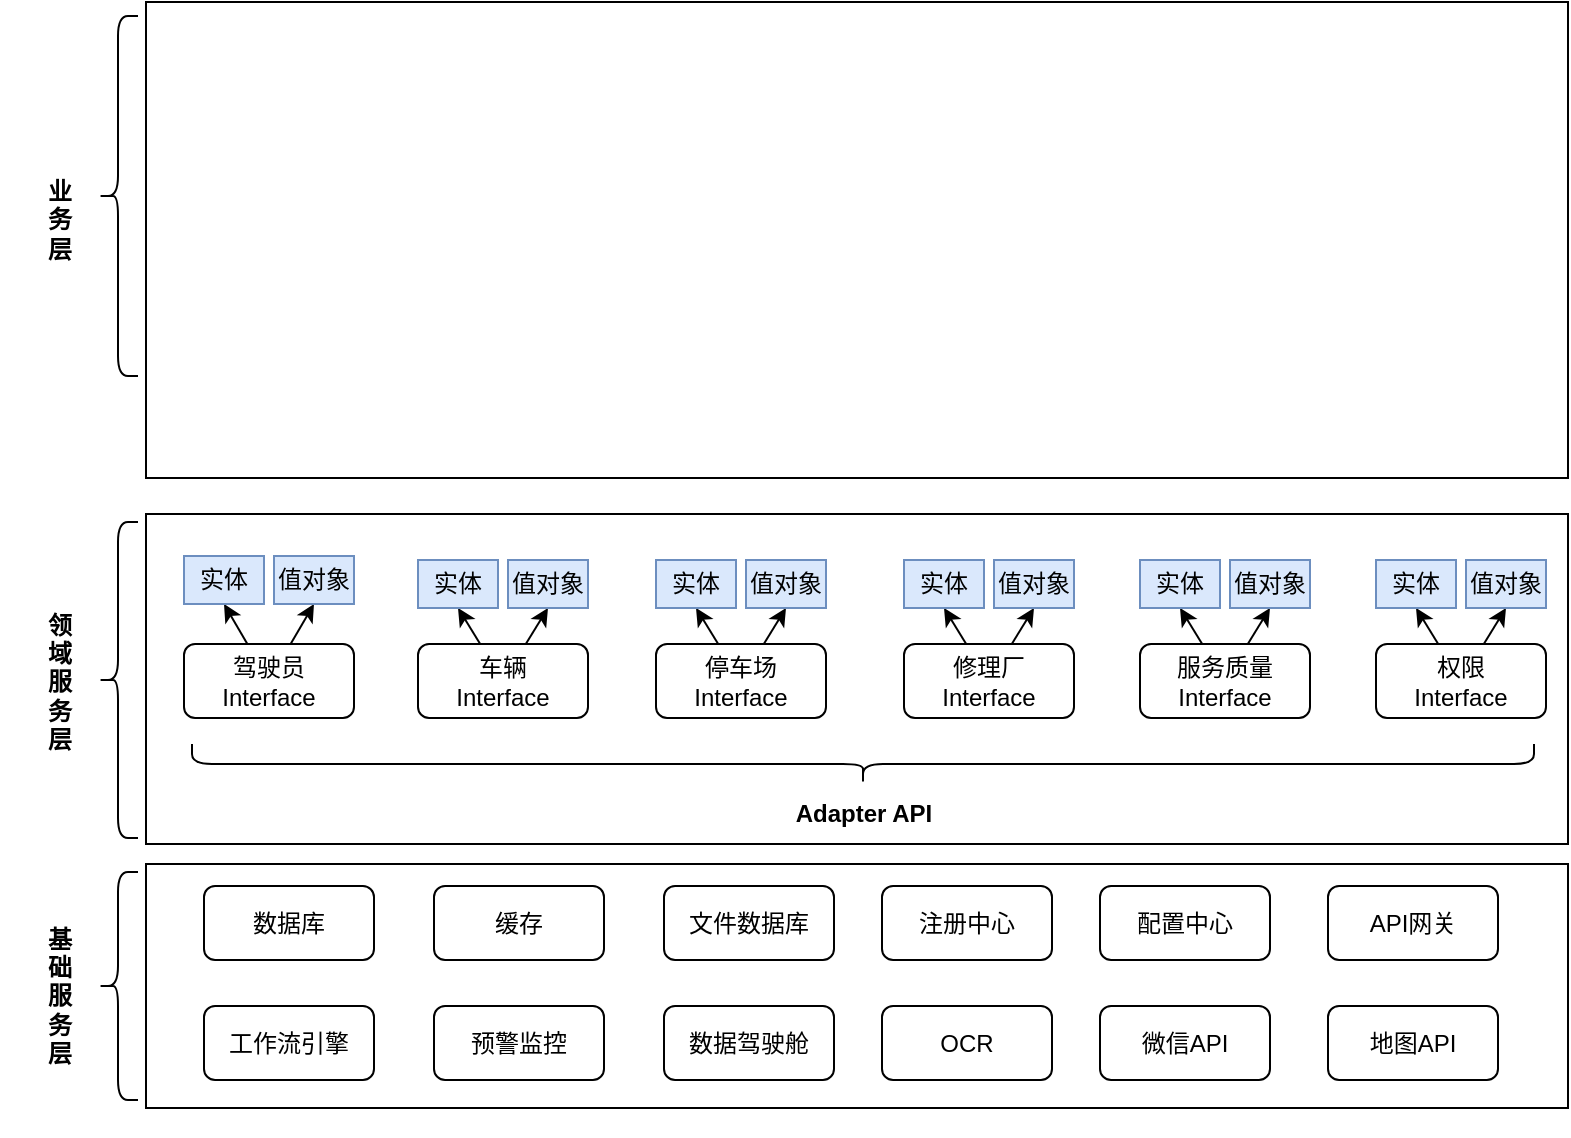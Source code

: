 <mxfile version="17.4.6" type="github">
  <diagram id="_OPJ3ktuhaSxSOlUuzS6" name="Page-1">
    <mxGraphModel dx="1822" dy="762" grid="0" gridSize="10" guides="1" tooltips="1" connect="1" arrows="1" fold="1" page="0" pageScale="1" pageWidth="827" pageHeight="1169" math="0" shadow="0">
      <root>
        <mxCell id="0" />
        <mxCell id="1" parent="0" />
        <mxCell id="MZKURabroFCkZTYU_OP6-3" value="" style="shape=curlyBracket;whiteSpace=wrap;html=1;rounded=1;" vertex="1" parent="1">
          <mxGeometry x="-117" y="461" width="20" height="114" as="geometry" />
        </mxCell>
        <mxCell id="MZKURabroFCkZTYU_OP6-5" value="" style="rounded=0;whiteSpace=wrap;html=1;" vertex="1" parent="1">
          <mxGeometry x="-93" y="457" width="711" height="122" as="geometry" />
        </mxCell>
        <mxCell id="MZKURabroFCkZTYU_OP6-6" value="基&lt;br&gt;础&lt;br&gt;服&lt;br&gt;务&lt;br&gt;层" style="text;html=1;strokeColor=none;fillColor=none;align=center;verticalAlign=middle;whiteSpace=wrap;rounded=0;fontStyle=1" vertex="1" parent="1">
          <mxGeometry x="-166" y="452" width="60" height="141" as="geometry" />
        </mxCell>
        <mxCell id="MZKURabroFCkZTYU_OP6-7" value="数据库" style="rounded=1;whiteSpace=wrap;html=1;" vertex="1" parent="1">
          <mxGeometry x="-64" y="468" width="85" height="37" as="geometry" />
        </mxCell>
        <mxCell id="MZKURabroFCkZTYU_OP6-10" value="&lt;span style=&quot;text-align: left&quot;&gt;工作流引擎&lt;/span&gt;" style="rounded=1;whiteSpace=wrap;html=1;" vertex="1" parent="1">
          <mxGeometry x="-64" y="528" width="85" height="37" as="geometry" />
        </mxCell>
        <mxCell id="MZKURabroFCkZTYU_OP6-11" value="缓存" style="rounded=1;whiteSpace=wrap;html=1;" vertex="1" parent="1">
          <mxGeometry x="51" y="468" width="85" height="37" as="geometry" />
        </mxCell>
        <mxCell id="MZKURabroFCkZTYU_OP6-12" value="文件数据库" style="rounded=1;whiteSpace=wrap;html=1;" vertex="1" parent="1">
          <mxGeometry x="166" y="468" width="85" height="37" as="geometry" />
        </mxCell>
        <mxCell id="MZKURabroFCkZTYU_OP6-13" value="注册中心" style="rounded=1;whiteSpace=wrap;html=1;" vertex="1" parent="1">
          <mxGeometry x="275" y="468" width="85" height="37" as="geometry" />
        </mxCell>
        <mxCell id="MZKURabroFCkZTYU_OP6-14" value="配置中心" style="rounded=1;whiteSpace=wrap;html=1;" vertex="1" parent="1">
          <mxGeometry x="384" y="468" width="85" height="37" as="geometry" />
        </mxCell>
        <mxCell id="MZKURabroFCkZTYU_OP6-15" value="API网关" style="rounded=1;whiteSpace=wrap;html=1;" vertex="1" parent="1">
          <mxGeometry x="498" y="468" width="85" height="37" as="geometry" />
        </mxCell>
        <mxCell id="MZKURabroFCkZTYU_OP6-18" value="预警监控" style="rounded=1;whiteSpace=wrap;html=1;" vertex="1" parent="1">
          <mxGeometry x="51" y="528" width="85" height="37" as="geometry" />
        </mxCell>
        <mxCell id="MZKURabroFCkZTYU_OP6-20" value="OCR" style="rounded=1;whiteSpace=wrap;html=1;" vertex="1" parent="1">
          <mxGeometry x="275" y="528" width="85" height="37" as="geometry" />
        </mxCell>
        <mxCell id="MZKURabroFCkZTYU_OP6-21" value="微信API" style="rounded=1;whiteSpace=wrap;html=1;" vertex="1" parent="1">
          <mxGeometry x="384" y="528" width="85" height="37" as="geometry" />
        </mxCell>
        <mxCell id="MZKURabroFCkZTYU_OP6-22" value="地图API" style="rounded=1;whiteSpace=wrap;html=1;" vertex="1" parent="1">
          <mxGeometry x="498" y="528" width="85" height="37" as="geometry" />
        </mxCell>
        <mxCell id="MZKURabroFCkZTYU_OP6-23" value="数据驾驶舱" style="rounded=1;whiteSpace=wrap;html=1;" vertex="1" parent="1">
          <mxGeometry x="166" y="528" width="85" height="37" as="geometry" />
        </mxCell>
        <mxCell id="MZKURabroFCkZTYU_OP6-24" value="" style="rounded=0;whiteSpace=wrap;html=1;" vertex="1" parent="1">
          <mxGeometry x="-93" y="282" width="711" height="165" as="geometry" />
        </mxCell>
        <mxCell id="MZKURabroFCkZTYU_OP6-25" value="领&lt;br&gt;域&lt;br&gt;服&lt;br&gt;务&lt;br&gt;层" style="text;html=1;strokeColor=none;fillColor=none;align=center;verticalAlign=middle;whiteSpace=wrap;rounded=0;fontStyle=1" vertex="1" parent="1">
          <mxGeometry x="-166" y="295" width="60" height="141" as="geometry" />
        </mxCell>
        <mxCell id="MZKURabroFCkZTYU_OP6-26" value="" style="shape=curlyBracket;whiteSpace=wrap;html=1;rounded=1;" vertex="1" parent="1">
          <mxGeometry x="-117" y="286" width="20" height="158" as="geometry" />
        </mxCell>
        <mxCell id="MZKURabroFCkZTYU_OP6-101" style="edgeStyle=none;rounded=0;orthogonalLoop=1;jettySize=auto;html=1;entryX=0.5;entryY=1;entryDx=0;entryDy=0;fontColor=#000000;" edge="1" parent="1" source="MZKURabroFCkZTYU_OP6-71" target="MZKURabroFCkZTYU_OP6-91">
          <mxGeometry relative="1" as="geometry" />
        </mxCell>
        <mxCell id="MZKURabroFCkZTYU_OP6-102" style="edgeStyle=none;rounded=0;orthogonalLoop=1;jettySize=auto;html=1;entryX=0.5;entryY=1;entryDx=0;entryDy=0;fontColor=#000000;" edge="1" parent="1" source="MZKURabroFCkZTYU_OP6-71" target="MZKURabroFCkZTYU_OP6-92">
          <mxGeometry relative="1" as="geometry" />
        </mxCell>
        <mxCell id="MZKURabroFCkZTYU_OP6-71" value="权限&lt;br&gt;Interface" style="rounded=1;whiteSpace=wrap;html=1;" vertex="1" parent="1">
          <mxGeometry x="522" y="347" width="85" height="37" as="geometry" />
        </mxCell>
        <mxCell id="MZKURabroFCkZTYU_OP6-81" style="rounded=0;orthogonalLoop=1;jettySize=auto;html=1;entryX=0.5;entryY=1;entryDx=0;entryDy=0;fontColor=#000000;" edge="1" parent="1" source="MZKURabroFCkZTYU_OP6-72" target="MZKURabroFCkZTYU_OP6-79">
          <mxGeometry relative="1" as="geometry" />
        </mxCell>
        <mxCell id="MZKURabroFCkZTYU_OP6-82" style="edgeStyle=none;rounded=0;orthogonalLoop=1;jettySize=auto;html=1;entryX=0.5;entryY=1;entryDx=0;entryDy=0;fontColor=#000000;" edge="1" parent="1" source="MZKURabroFCkZTYU_OP6-72" target="MZKURabroFCkZTYU_OP6-80">
          <mxGeometry relative="1" as="geometry" />
        </mxCell>
        <mxCell id="MZKURabroFCkZTYU_OP6-72" value="驾驶员 Interface" style="rounded=1;whiteSpace=wrap;html=1;" vertex="1" parent="1">
          <mxGeometry x="-74" y="347" width="85" height="37" as="geometry" />
        </mxCell>
        <mxCell id="MZKURabroFCkZTYU_OP6-93" style="edgeStyle=none;rounded=0;orthogonalLoop=1;jettySize=auto;html=1;entryX=0.5;entryY=1;entryDx=0;entryDy=0;fontColor=#000000;" edge="1" parent="1" source="MZKURabroFCkZTYU_OP6-73" target="MZKURabroFCkZTYU_OP6-83">
          <mxGeometry relative="1" as="geometry" />
        </mxCell>
        <mxCell id="MZKURabroFCkZTYU_OP6-94" style="edgeStyle=none;rounded=0;orthogonalLoop=1;jettySize=auto;html=1;entryX=0.5;entryY=1;entryDx=0;entryDy=0;fontColor=#000000;" edge="1" parent="1" source="MZKURabroFCkZTYU_OP6-73" target="MZKURabroFCkZTYU_OP6-84">
          <mxGeometry relative="1" as="geometry" />
        </mxCell>
        <mxCell id="MZKURabroFCkZTYU_OP6-73" value="车辆&lt;br&gt;Interface" style="rounded=1;whiteSpace=wrap;html=1;" vertex="1" parent="1">
          <mxGeometry x="43" y="347" width="85" height="37" as="geometry" />
        </mxCell>
        <mxCell id="MZKURabroFCkZTYU_OP6-95" style="edgeStyle=none;rounded=0;orthogonalLoop=1;jettySize=auto;html=1;entryX=0.5;entryY=1;entryDx=0;entryDy=0;fontColor=#000000;" edge="1" parent="1" source="MZKURabroFCkZTYU_OP6-74" target="MZKURabroFCkZTYU_OP6-85">
          <mxGeometry relative="1" as="geometry" />
        </mxCell>
        <mxCell id="MZKURabroFCkZTYU_OP6-96" style="edgeStyle=none;rounded=0;orthogonalLoop=1;jettySize=auto;html=1;entryX=0.5;entryY=1;entryDx=0;entryDy=0;fontColor=#000000;" edge="1" parent="1" source="MZKURabroFCkZTYU_OP6-74" target="MZKURabroFCkZTYU_OP6-86">
          <mxGeometry relative="1" as="geometry" />
        </mxCell>
        <mxCell id="MZKURabroFCkZTYU_OP6-74" value="停车场&lt;br&gt;Interface" style="rounded=1;whiteSpace=wrap;html=1;" vertex="1" parent="1">
          <mxGeometry x="162" y="347" width="85" height="37" as="geometry" />
        </mxCell>
        <mxCell id="MZKURabroFCkZTYU_OP6-97" style="edgeStyle=none;rounded=0;orthogonalLoop=1;jettySize=auto;html=1;entryX=0.5;entryY=1;entryDx=0;entryDy=0;fontColor=#000000;" edge="1" parent="1" source="MZKURabroFCkZTYU_OP6-75" target="MZKURabroFCkZTYU_OP6-87">
          <mxGeometry relative="1" as="geometry" />
        </mxCell>
        <mxCell id="MZKURabroFCkZTYU_OP6-98" style="edgeStyle=none;rounded=0;orthogonalLoop=1;jettySize=auto;html=1;entryX=0.5;entryY=1;entryDx=0;entryDy=0;fontColor=#000000;" edge="1" parent="1" source="MZKURabroFCkZTYU_OP6-75" target="MZKURabroFCkZTYU_OP6-88">
          <mxGeometry relative="1" as="geometry" />
        </mxCell>
        <mxCell id="MZKURabroFCkZTYU_OP6-75" value="修理厂&lt;br&gt;Interface" style="rounded=1;whiteSpace=wrap;html=1;" vertex="1" parent="1">
          <mxGeometry x="286" y="347" width="85" height="37" as="geometry" />
        </mxCell>
        <mxCell id="MZKURabroFCkZTYU_OP6-99" style="edgeStyle=none;rounded=0;orthogonalLoop=1;jettySize=auto;html=1;entryX=0.5;entryY=1;entryDx=0;entryDy=0;fontColor=#000000;" edge="1" parent="1" source="MZKURabroFCkZTYU_OP6-76" target="MZKURabroFCkZTYU_OP6-89">
          <mxGeometry relative="1" as="geometry" />
        </mxCell>
        <mxCell id="MZKURabroFCkZTYU_OP6-100" style="edgeStyle=none;rounded=0;orthogonalLoop=1;jettySize=auto;html=1;entryX=0.5;entryY=1;entryDx=0;entryDy=0;fontColor=#000000;" edge="1" parent="1" source="MZKURabroFCkZTYU_OP6-76" target="MZKURabroFCkZTYU_OP6-90">
          <mxGeometry relative="1" as="geometry" />
        </mxCell>
        <mxCell id="MZKURabroFCkZTYU_OP6-76" value="服务质量&lt;br&gt;Interface" style="rounded=1;whiteSpace=wrap;html=1;" vertex="1" parent="1">
          <mxGeometry x="404" y="347" width="85" height="37" as="geometry" />
        </mxCell>
        <mxCell id="MZKURabroFCkZTYU_OP6-77" value="" style="shape=curlyBracket;whiteSpace=wrap;html=1;rounded=1;flipH=1;fontColor=#000000;size=0.5;direction=north;" vertex="1" parent="1">
          <mxGeometry x="-70" y="397" width="671" height="20" as="geometry" />
        </mxCell>
        <mxCell id="MZKURabroFCkZTYU_OP6-78" value="Adapter API" style="text;html=1;strokeColor=none;fillColor=none;align=center;verticalAlign=middle;whiteSpace=wrap;rounded=0;fontColor=#000000;fontStyle=1" vertex="1" parent="1">
          <mxGeometry x="215.5" y="417" width="100" height="30" as="geometry" />
        </mxCell>
        <mxCell id="MZKURabroFCkZTYU_OP6-79" value="实体" style="text;html=1;strokeColor=#6c8ebf;fillColor=#dae8fc;align=center;verticalAlign=middle;whiteSpace=wrap;rounded=0;" vertex="1" parent="1">
          <mxGeometry x="-74" y="303" width="40" height="24" as="geometry" />
        </mxCell>
        <mxCell id="MZKURabroFCkZTYU_OP6-80" value="值对象" style="text;html=1;strokeColor=#6c8ebf;fillColor=#dae8fc;align=center;verticalAlign=middle;whiteSpace=wrap;rounded=0;" vertex="1" parent="1">
          <mxGeometry x="-29" y="303" width="40" height="24" as="geometry" />
        </mxCell>
        <mxCell id="MZKURabroFCkZTYU_OP6-83" value="实体" style="text;html=1;strokeColor=#6c8ebf;fillColor=#dae8fc;align=center;verticalAlign=middle;whiteSpace=wrap;rounded=0;" vertex="1" parent="1">
          <mxGeometry x="43" y="305" width="40" height="24" as="geometry" />
        </mxCell>
        <mxCell id="MZKURabroFCkZTYU_OP6-84" value="值对象" style="text;html=1;strokeColor=#6c8ebf;fillColor=#dae8fc;align=center;verticalAlign=middle;whiteSpace=wrap;rounded=0;" vertex="1" parent="1">
          <mxGeometry x="88" y="305" width="40" height="24" as="geometry" />
        </mxCell>
        <mxCell id="MZKURabroFCkZTYU_OP6-85" value="实体" style="text;html=1;strokeColor=#6c8ebf;fillColor=#dae8fc;align=center;verticalAlign=middle;whiteSpace=wrap;rounded=0;" vertex="1" parent="1">
          <mxGeometry x="162" y="305" width="40" height="24" as="geometry" />
        </mxCell>
        <mxCell id="MZKURabroFCkZTYU_OP6-86" value="值对象" style="text;html=1;strokeColor=#6c8ebf;fillColor=#dae8fc;align=center;verticalAlign=middle;whiteSpace=wrap;rounded=0;" vertex="1" parent="1">
          <mxGeometry x="207" y="305" width="40" height="24" as="geometry" />
        </mxCell>
        <mxCell id="MZKURabroFCkZTYU_OP6-87" value="实体" style="text;html=1;strokeColor=#6c8ebf;fillColor=#dae8fc;align=center;verticalAlign=middle;whiteSpace=wrap;rounded=0;" vertex="1" parent="1">
          <mxGeometry x="286" y="305" width="40" height="24" as="geometry" />
        </mxCell>
        <mxCell id="MZKURabroFCkZTYU_OP6-88" value="值对象" style="text;html=1;strokeColor=#6c8ebf;fillColor=#dae8fc;align=center;verticalAlign=middle;whiteSpace=wrap;rounded=0;" vertex="1" parent="1">
          <mxGeometry x="331" y="305" width="40" height="24" as="geometry" />
        </mxCell>
        <mxCell id="MZKURabroFCkZTYU_OP6-89" value="实体" style="text;html=1;strokeColor=#6c8ebf;fillColor=#dae8fc;align=center;verticalAlign=middle;whiteSpace=wrap;rounded=0;" vertex="1" parent="1">
          <mxGeometry x="404" y="305" width="40" height="24" as="geometry" />
        </mxCell>
        <mxCell id="MZKURabroFCkZTYU_OP6-90" value="值对象" style="text;html=1;strokeColor=#6c8ebf;fillColor=#dae8fc;align=center;verticalAlign=middle;whiteSpace=wrap;rounded=0;" vertex="1" parent="1">
          <mxGeometry x="449" y="305" width="40" height="24" as="geometry" />
        </mxCell>
        <mxCell id="MZKURabroFCkZTYU_OP6-91" value="实体" style="text;html=1;strokeColor=#6c8ebf;fillColor=#dae8fc;align=center;verticalAlign=middle;whiteSpace=wrap;rounded=0;" vertex="1" parent="1">
          <mxGeometry x="522" y="305" width="40" height="24" as="geometry" />
        </mxCell>
        <mxCell id="MZKURabroFCkZTYU_OP6-92" value="值对象" style="text;html=1;strokeColor=#6c8ebf;fillColor=#dae8fc;align=center;verticalAlign=middle;whiteSpace=wrap;rounded=0;" vertex="1" parent="1">
          <mxGeometry x="567" y="305" width="40" height="24" as="geometry" />
        </mxCell>
        <mxCell id="MZKURabroFCkZTYU_OP6-103" value="" style="rounded=0;whiteSpace=wrap;html=1;" vertex="1" parent="1">
          <mxGeometry x="-93" y="26" width="711" height="238" as="geometry" />
        </mxCell>
        <mxCell id="MZKURabroFCkZTYU_OP6-104" value="业&lt;br&gt;务&lt;br&gt;层" style="text;html=1;strokeColor=none;fillColor=none;align=center;verticalAlign=middle;whiteSpace=wrap;rounded=0;fontStyle=1" vertex="1" parent="1">
          <mxGeometry x="-166" y="64" width="60" height="141" as="geometry" />
        </mxCell>
        <mxCell id="MZKURabroFCkZTYU_OP6-105" value="" style="shape=curlyBracket;whiteSpace=wrap;html=1;rounded=1;" vertex="1" parent="1">
          <mxGeometry x="-117" y="33" width="20" height="180" as="geometry" />
        </mxCell>
      </root>
    </mxGraphModel>
  </diagram>
</mxfile>
